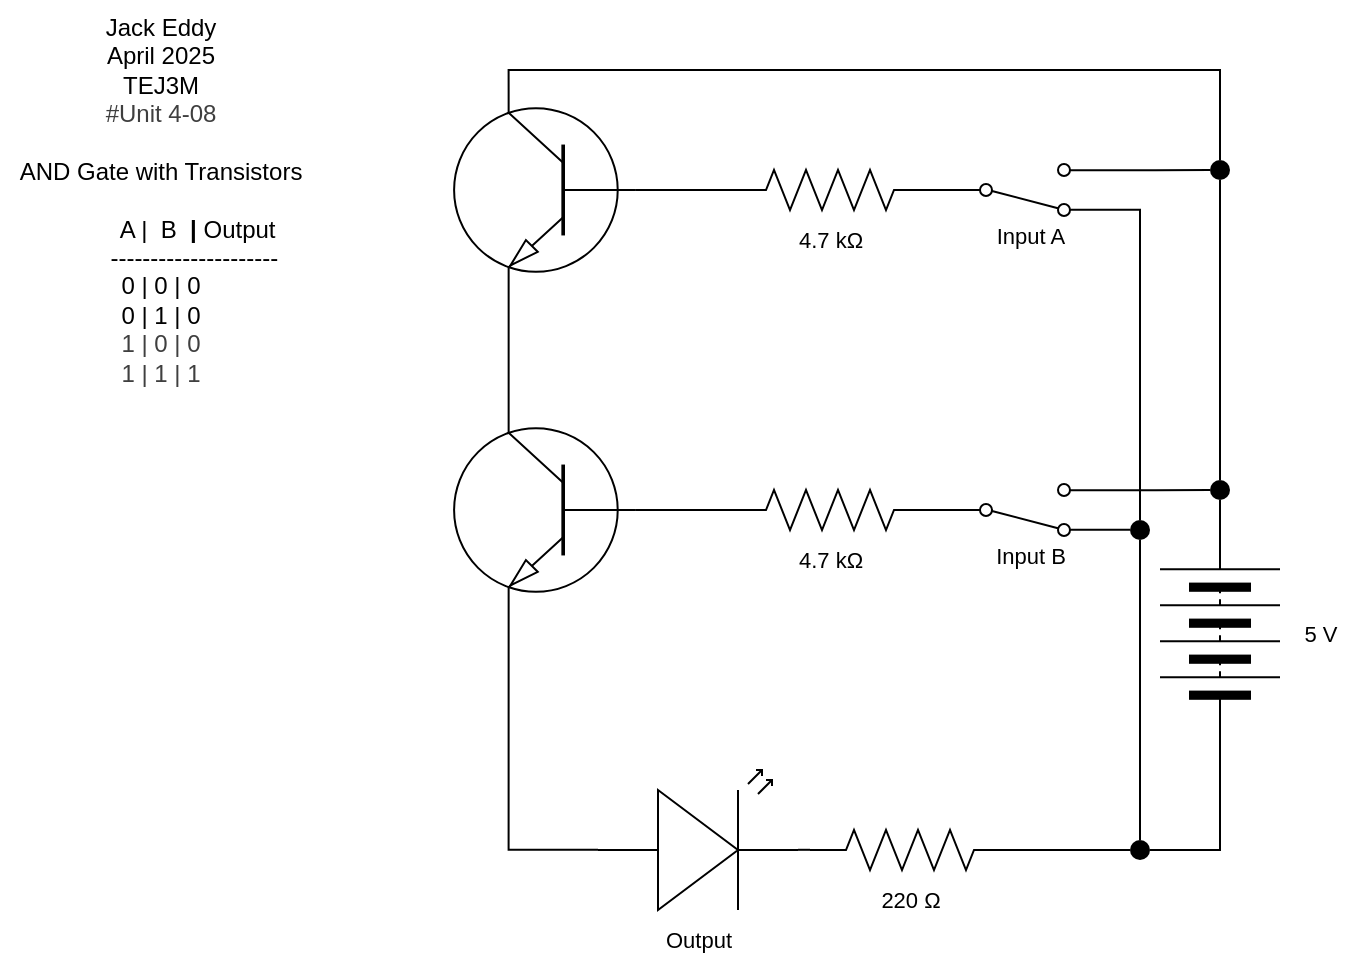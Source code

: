 <mxfile>
    <diagram id="LsUym58vtbs87T13k9V2" name="Page-1">
        <mxGraphModel dx="912" dy="594" grid="1" gridSize="10" guides="1" tooltips="1" connect="1" arrows="1" fold="1" page="1" pageScale="1" pageWidth="827" pageHeight="1169" math="0" shadow="0">
            <root>
                <mxCell id="0"/>
                <mxCell id="1" parent="0"/>
                <mxCell id="2" value="" style="verticalLabelPosition=bottom;shadow=0;dashed=0;align=center;html=1;verticalAlign=top;shape=mxgraph.electrical.transistors.npn_transistor_1;flipH=1;" vertex="1" parent="1">
                    <mxGeometry x="240" y="260" width="95" height="100" as="geometry"/>
                </mxCell>
                <mxCell id="38" style="edgeStyle=orthogonalEdgeStyle;shape=connector;rounded=0;html=1;exitX=0.7;exitY=0;exitDx=0;exitDy=0;exitPerimeter=0;entryX=0.5;entryY=0;entryDx=0;entryDy=0;strokeColor=default;align=center;verticalAlign=middle;fontFamily=Helvetica;fontSize=11;fontColor=default;labelBackgroundColor=default;endArrow=none;endFill=0;" edge="1" parent="1" source="3" target="30">
                    <mxGeometry relative="1" as="geometry"/>
                </mxCell>
                <mxCell id="3" value="" style="verticalLabelPosition=bottom;shadow=0;dashed=0;align=center;html=1;verticalAlign=top;shape=mxgraph.electrical.transistors.npn_transistor_1;flipH=1;" vertex="1" parent="1">
                    <mxGeometry x="240" y="100" width="95" height="100" as="geometry"/>
                </mxCell>
                <mxCell id="4" style="edgeStyle=orthogonalEdgeStyle;html=1;exitX=0.7;exitY=1;exitDx=0;exitDy=0;exitPerimeter=0;entryX=0.7;entryY=0;entryDx=0;entryDy=0;entryPerimeter=0;rounded=0;endArrow=none;endFill=0;" edge="1" parent="1" source="3" target="2">
                    <mxGeometry relative="1" as="geometry"/>
                </mxCell>
                <mxCell id="10" style="edgeStyle=orthogonalEdgeStyle;shape=connector;rounded=0;html=1;exitX=1;exitY=0.5;exitDx=0;exitDy=0;exitPerimeter=0;entryX=0;entryY=0.5;entryDx=0;entryDy=0;strokeColor=default;align=center;verticalAlign=middle;fontFamily=Helvetica;fontSize=11;fontColor=default;labelBackgroundColor=default;endArrow=none;endFill=0;" edge="1" parent="1" source="5" target="9">
                    <mxGeometry relative="1" as="geometry"/>
                </mxCell>
                <mxCell id="5" value="" style="pointerEvents=1;verticalLabelPosition=bottom;shadow=0;dashed=0;align=center;html=1;verticalAlign=top;shape=mxgraph.electrical.resistors.resistor_2;fontFamily=Helvetica;fontSize=11;fontColor=default;labelBackgroundColor=default;" vertex="1" parent="1">
                    <mxGeometry x="380" y="140" width="100" height="20" as="geometry"/>
                </mxCell>
                <mxCell id="12" style="edgeStyle=orthogonalEdgeStyle;shape=connector;rounded=0;html=1;exitX=1;exitY=0.5;exitDx=0;exitDy=0;exitPerimeter=0;entryX=0;entryY=0.5;entryDx=0;entryDy=0;strokeColor=default;align=center;verticalAlign=middle;fontFamily=Helvetica;fontSize=11;fontColor=default;labelBackgroundColor=default;endArrow=none;endFill=0;" edge="1" parent="1" source="6" target="11">
                    <mxGeometry relative="1" as="geometry"/>
                </mxCell>
                <mxCell id="6" value="" style="pointerEvents=1;verticalLabelPosition=bottom;shadow=0;dashed=0;align=center;html=1;verticalAlign=top;shape=mxgraph.electrical.resistors.resistor_2;fontFamily=Helvetica;fontSize=11;fontColor=default;labelBackgroundColor=default;" vertex="1" parent="1">
                    <mxGeometry x="380" y="300" width="100" height="20" as="geometry"/>
                </mxCell>
                <mxCell id="7" style="edgeStyle=orthogonalEdgeStyle;shape=connector;rounded=0;html=1;exitX=0;exitY=0.5;exitDx=0;exitDy=0;exitPerimeter=0;entryX=0;entryY=0.5;entryDx=0;entryDy=0;entryPerimeter=0;strokeColor=default;align=center;verticalAlign=middle;fontFamily=Helvetica;fontSize=11;fontColor=default;labelBackgroundColor=default;endArrow=none;endFill=0;" edge="1" parent="1" source="5" target="3">
                    <mxGeometry relative="1" as="geometry"/>
                </mxCell>
                <mxCell id="8" style="edgeStyle=orthogonalEdgeStyle;shape=connector;rounded=0;html=1;exitX=0;exitY=0.5;exitDx=0;exitDy=0;exitPerimeter=0;entryX=0;entryY=0.5;entryDx=0;entryDy=0;entryPerimeter=0;strokeColor=default;align=center;verticalAlign=middle;fontFamily=Helvetica;fontSize=11;fontColor=default;labelBackgroundColor=default;endArrow=none;endFill=0;" edge="1" parent="1" source="2" target="6">
                    <mxGeometry relative="1" as="geometry"/>
                </mxCell>
                <mxCell id="32" style="edgeStyle=orthogonalEdgeStyle;shape=connector;rounded=0;html=1;exitX=1;exitY=0.12;exitDx=0;exitDy=0;entryX=0;entryY=0.5;entryDx=0;entryDy=0;strokeColor=default;align=center;verticalAlign=middle;fontFamily=Helvetica;fontSize=11;fontColor=default;labelBackgroundColor=default;endArrow=none;endFill=0;" edge="1" parent="1" source="9" target="30">
                    <mxGeometry relative="1" as="geometry"/>
                </mxCell>
                <mxCell id="9" value="" style="html=1;shape=mxgraph.electrical.electro-mechanical.twoWaySwitch;aspect=fixed;elSwitchState=2;flipH=0;rotation=0;flipV=1;" vertex="1" parent="1">
                    <mxGeometry x="490" y="137" width="75" height="26" as="geometry"/>
                </mxCell>
                <mxCell id="26" style="edgeStyle=orthogonalEdgeStyle;shape=connector;rounded=0;html=1;exitX=1;exitY=0.88;exitDx=0;exitDy=0;entryX=0;entryY=0.5;entryDx=0;entryDy=0;strokeColor=default;align=center;verticalAlign=middle;fontFamily=Helvetica;fontSize=11;fontColor=default;labelBackgroundColor=default;endArrow=none;endFill=0;" edge="1" parent="1" source="11" target="25">
                    <mxGeometry relative="1" as="geometry"/>
                </mxCell>
                <mxCell id="31" style="edgeStyle=orthogonalEdgeStyle;shape=connector;rounded=0;html=1;exitX=1;exitY=0.12;exitDx=0;exitDy=0;entryX=0;entryY=0.5;entryDx=0;entryDy=0;strokeColor=default;align=center;verticalAlign=middle;fontFamily=Helvetica;fontSize=11;fontColor=default;labelBackgroundColor=default;endArrow=none;endFill=0;" edge="1" parent="1" source="11" target="29">
                    <mxGeometry relative="1" as="geometry"/>
                </mxCell>
                <mxCell id="11" value="" style="html=1;shape=mxgraph.electrical.electro-mechanical.twoWaySwitch;aspect=fixed;elSwitchState=2;flipH=0;rotation=0;flipV=1;" vertex="1" parent="1">
                    <mxGeometry x="490" y="297" width="75" height="26" as="geometry"/>
                </mxCell>
                <mxCell id="13" value="" style="verticalLabelPosition=bottom;shadow=0;dashed=0;align=center;html=1;verticalAlign=top;shape=mxgraph.electrical.opto_electronics.led_2;pointerEvents=1;fontFamily=Helvetica;fontSize=11;fontColor=default;labelBackgroundColor=default;" vertex="1" parent="1">
                    <mxGeometry x="314" y="440" width="100" height="70" as="geometry"/>
                </mxCell>
                <mxCell id="20" style="edgeStyle=orthogonalEdgeStyle;shape=connector;rounded=0;html=1;exitX=1;exitY=0.5;exitDx=0;exitDy=0;exitPerimeter=0;entryX=0;entryY=0.5;entryDx=0;entryDy=0;strokeColor=default;align=center;verticalAlign=middle;fontFamily=Helvetica;fontSize=11;fontColor=default;labelBackgroundColor=default;endArrow=none;endFill=0;" edge="1" parent="1" source="15" target="19">
                    <mxGeometry relative="1" as="geometry"/>
                </mxCell>
                <mxCell id="15" value="" style="pointerEvents=1;verticalLabelPosition=bottom;shadow=0;dashed=0;align=center;html=1;verticalAlign=top;shape=mxgraph.electrical.resistors.resistor_2;fontFamily=Helvetica;fontSize=11;fontColor=default;labelBackgroundColor=default;" vertex="1" parent="1">
                    <mxGeometry x="420" y="470" width="100" height="20" as="geometry"/>
                </mxCell>
                <mxCell id="16" style="edgeStyle=orthogonalEdgeStyle;shape=connector;rounded=0;html=1;exitX=1;exitY=0.57;exitDx=0;exitDy=0;exitPerimeter=0;entryX=0;entryY=0.5;entryDx=0;entryDy=0;entryPerimeter=0;strokeColor=default;align=center;verticalAlign=middle;fontFamily=Helvetica;fontSize=11;fontColor=default;labelBackgroundColor=default;endArrow=none;endFill=0;" edge="1" parent="1" source="13" target="15">
                    <mxGeometry relative="1" as="geometry"/>
                </mxCell>
                <mxCell id="17" style="edgeStyle=orthogonalEdgeStyle;shape=connector;rounded=0;html=1;exitX=0.7;exitY=1;exitDx=0;exitDy=0;exitPerimeter=0;entryX=0;entryY=0.57;entryDx=0;entryDy=0;entryPerimeter=0;strokeColor=default;align=center;verticalAlign=middle;fontFamily=Helvetica;fontSize=11;fontColor=default;labelBackgroundColor=default;endArrow=none;endFill=0;" edge="1" parent="1" source="2" target="13">
                    <mxGeometry relative="1" as="geometry"/>
                </mxCell>
                <mxCell id="27" style="edgeStyle=orthogonalEdgeStyle;shape=connector;rounded=0;html=1;exitX=0.5;exitY=0;exitDx=0;exitDy=0;entryX=0.5;entryY=1;entryDx=0;entryDy=0;strokeColor=default;align=center;verticalAlign=middle;fontFamily=Helvetica;fontSize=11;fontColor=default;labelBackgroundColor=default;endArrow=none;endFill=0;" edge="1" parent="1" source="19" target="25">
                    <mxGeometry relative="1" as="geometry"/>
                </mxCell>
                <mxCell id="19" value="" style="shape=ellipse;fillColor=light-dark(#000000, #51a8ff);strokeColor=none;html=1;sketch=0;fontFamily=Helvetica;fontSize=11;fontColor=default;labelBackgroundColor=default;" vertex="1" parent="1">
                    <mxGeometry x="580" y="475" width="10" height="10" as="geometry"/>
                </mxCell>
                <mxCell id="28" style="edgeStyle=orthogonalEdgeStyle;shape=connector;rounded=0;html=1;exitX=0.5;exitY=0;exitDx=0;exitDy=0;entryX=1;entryY=0.88;entryDx=0;entryDy=0;strokeColor=default;align=center;verticalAlign=middle;fontFamily=Helvetica;fontSize=11;fontColor=default;labelBackgroundColor=default;endArrow=none;endFill=0;" edge="1" parent="1" source="25" target="9">
                    <mxGeometry relative="1" as="geometry"/>
                </mxCell>
                <mxCell id="25" value="" style="shape=ellipse;fillColor=light-dark(#000000, #51a8ff);strokeColor=none;html=1;sketch=0;fontFamily=Helvetica;fontSize=11;fontColor=default;labelBackgroundColor=default;" vertex="1" parent="1">
                    <mxGeometry x="580" y="315" width="10" height="10" as="geometry"/>
                </mxCell>
                <mxCell id="36" style="edgeStyle=orthogonalEdgeStyle;shape=connector;rounded=0;html=1;exitX=0.5;exitY=1;exitDx=0;exitDy=0;entryX=1;entryY=0.5;entryDx=0;entryDy=0;strokeColor=default;align=center;verticalAlign=middle;fontFamily=Helvetica;fontSize=11;fontColor=default;labelBackgroundColor=default;endArrow=none;endFill=0;" edge="1" parent="1" source="29" target="34">
                    <mxGeometry relative="1" as="geometry"/>
                </mxCell>
                <mxCell id="29" value="" style="shape=ellipse;fillColor=light-dark(#000000, #51a8ff);strokeColor=none;html=1;sketch=0;fontFamily=Helvetica;fontSize=11;fontColor=default;labelBackgroundColor=default;" vertex="1" parent="1">
                    <mxGeometry x="620" y="295" width="10" height="10" as="geometry"/>
                </mxCell>
                <mxCell id="33" style="edgeStyle=orthogonalEdgeStyle;shape=connector;rounded=0;html=1;exitX=0.5;exitY=1;exitDx=0;exitDy=0;entryX=0.5;entryY=0;entryDx=0;entryDy=0;strokeColor=default;align=center;verticalAlign=middle;fontFamily=Helvetica;fontSize=11;fontColor=default;labelBackgroundColor=default;endArrow=none;endFill=0;" edge="1" parent="1" source="30" target="29">
                    <mxGeometry relative="1" as="geometry"/>
                </mxCell>
                <mxCell id="30" value="" style="shape=ellipse;fillColor=light-dark(#000000, #51a8ff);strokeColor=none;html=1;sketch=0;fontFamily=Helvetica;fontSize=11;fontColor=default;labelBackgroundColor=default;" vertex="1" parent="1">
                    <mxGeometry x="620" y="135" width="10" height="10" as="geometry"/>
                </mxCell>
                <mxCell id="37" style="edgeStyle=orthogonalEdgeStyle;shape=connector;rounded=0;html=1;exitX=0;exitY=0.5;exitDx=0;exitDy=0;entryX=1;entryY=0.5;entryDx=0;entryDy=0;strokeColor=default;align=center;verticalAlign=middle;fontFamily=Helvetica;fontSize=11;fontColor=default;labelBackgroundColor=default;endArrow=none;endFill=0;" edge="1" parent="1" source="34" target="19">
                    <mxGeometry relative="1" as="geometry"/>
                </mxCell>
                <mxCell id="34" value="" style="pointerEvents=1;verticalLabelPosition=bottom;shadow=0;dashed=0;align=center;html=1;verticalAlign=top;shape=mxgraph.electrical.miscellaneous.batteryStack;rotation=-90;" vertex="1" parent="1">
                    <mxGeometry x="575" y="342" width="100" height="60" as="geometry"/>
                </mxCell>
                <mxCell id="35" value="5 V" style="text;html=1;align=center;verticalAlign=middle;resizable=0;points=[];autosize=1;strokeColor=none;fillColor=none;fontFamily=Helvetica;fontSize=11;fontColor=default;labelBackgroundColor=default;" vertex="1" parent="1">
                    <mxGeometry x="655" y="357" width="40" height="30" as="geometry"/>
                </mxCell>
                <mxCell id="39" value="220 Ω" style="text;html=1;align=center;verticalAlign=middle;resizable=0;points=[];autosize=1;strokeColor=none;fillColor=none;fontFamily=Helvetica;fontSize=11;fontColor=default;labelBackgroundColor=default;" vertex="1" parent="1">
                    <mxGeometry x="445" y="490" width="50" height="30" as="geometry"/>
                </mxCell>
                <mxCell id="40" value="4.7 kΩ" style="text;html=1;align=center;verticalAlign=middle;resizable=0;points=[];autosize=1;strokeColor=none;fillColor=none;fontFamily=Helvetica;fontSize=11;fontColor=default;labelBackgroundColor=default;" vertex="1" parent="1">
                    <mxGeometry x="400" y="320" width="60" height="30" as="geometry"/>
                </mxCell>
                <mxCell id="41" value="4.7 kΩ" style="text;html=1;align=center;verticalAlign=middle;resizable=0;points=[];autosize=1;strokeColor=none;fillColor=none;fontFamily=Helvetica;fontSize=11;fontColor=default;labelBackgroundColor=default;" vertex="1" parent="1">
                    <mxGeometry x="400" y="160" width="60" height="30" as="geometry"/>
                </mxCell>
                <mxCell id="42" value="Input A" style="text;html=1;align=center;verticalAlign=middle;resizable=0;points=[];autosize=1;strokeColor=none;fillColor=none;fontFamily=Helvetica;fontSize=11;fontColor=default;labelBackgroundColor=default;" vertex="1" parent="1">
                    <mxGeometry x="500" y="158" width="60" height="30" as="geometry"/>
                </mxCell>
                <mxCell id="43" value="Input B" style="text;html=1;align=center;verticalAlign=middle;resizable=0;points=[];autosize=1;strokeColor=none;fillColor=none;fontFamily=Helvetica;fontSize=11;fontColor=default;labelBackgroundColor=default;" vertex="1" parent="1">
                    <mxGeometry x="500" y="318" width="60" height="30" as="geometry"/>
                </mxCell>
                <mxCell id="44" value="Output" style="text;html=1;align=center;verticalAlign=middle;resizable=0;points=[];autosize=1;strokeColor=none;fillColor=none;fontFamily=Helvetica;fontSize=11;fontColor=default;labelBackgroundColor=default;" vertex="1" parent="1">
                    <mxGeometry x="334" y="510" width="60" height="30" as="geometry"/>
                </mxCell>
                <mxCell id="45" value="Jack Eddy&lt;div&gt;&lt;font color=&quot;#000000&quot;&gt;April 2025&lt;br&gt;&lt;/font&gt;&lt;div&gt;&lt;span style=&quot;background-color: transparent;&quot;&gt;TEJ3M&lt;/span&gt;&lt;/div&gt;&lt;/div&gt;&lt;div&gt;&lt;div style=&quot;color: rgb(63, 63, 63);&quot;&gt;#Unit 4-08&lt;/div&gt;&lt;/div&gt;&lt;div&gt;&lt;br&gt;&lt;/div&gt;&lt;div&gt;AND Gate with Transistors&lt;/div&gt;&lt;div&gt;&lt;br&gt;&lt;/div&gt;&lt;div&gt;&amp;nbsp; &amp;nbsp; &amp;nbsp; &amp;nbsp; &amp;nbsp; &amp;nbsp;A |&amp;nbsp; B&amp;nbsp;&amp;nbsp;&lt;b&gt;|&lt;/b&gt; Output&lt;/div&gt;&lt;div&gt;&amp;nbsp; &amp;nbsp; &amp;nbsp; &amp;nbsp; &amp;nbsp; -------&lt;span style=&quot;background-color: transparent;&quot;&gt;--------------&lt;/span&gt;&lt;/div&gt;&lt;div&gt;0 | 0 | 0&lt;/div&gt;&lt;div&gt;0 | 1 | 0&lt;/div&gt;&lt;div&gt;&lt;div style=&quot;color: rgb(63, 63, 63); scrollbar-color: rgb(226, 226, 226) rgb(251, 251, 251);&quot;&gt;1 | 0 | 0&lt;/div&gt;&lt;div style=&quot;color: rgb(63, 63, 63); scrollbar-color: rgb(226, 226, 226) rgb(251, 251, 251);&quot;&gt;1 | 1 | 1&lt;/div&gt;&lt;/div&gt;" style="text;html=1;align=center;verticalAlign=middle;resizable=0;points=[];autosize=1;strokeColor=none;fillColor=none;" vertex="1" parent="1">
                    <mxGeometry x="15" y="55" width="160" height="200" as="geometry"/>
                </mxCell>
            </root>
        </mxGraphModel>
    </diagram>
</mxfile>